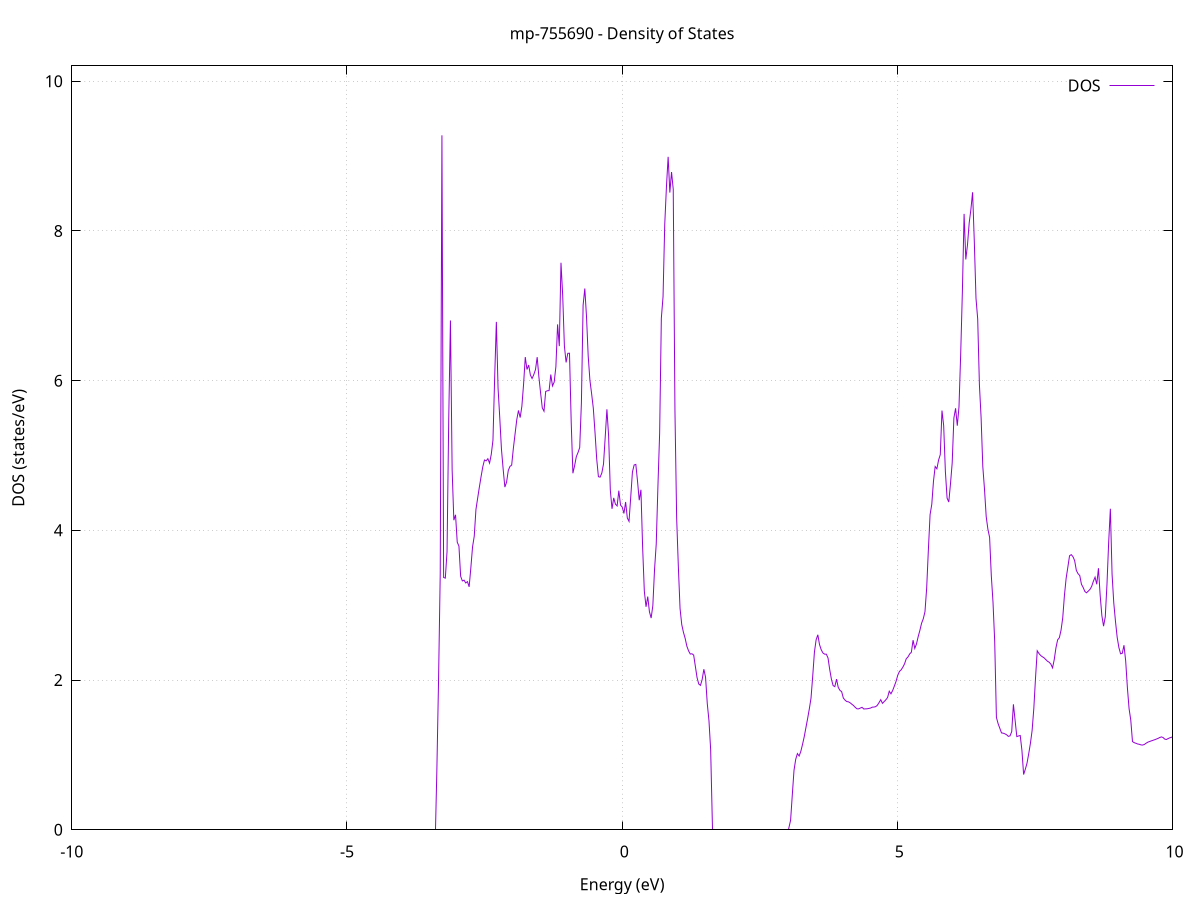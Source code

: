 set title 'mp-755690 - Density of States'
set xlabel 'Energy (eV)'
set ylabel 'DOS (states/eV)'
set grid
set xrange [-10:10]
set yrange [0:10.205]
set xzeroaxis lt -1
set terminal png size 800,600
set output 'mp-755690_dos_gnuplot.png'
plot '-' using 1:2 with lines title 'DOS'
-31.676000 0.000000
-31.645100 0.000000
-31.614200 0.000000
-31.583300 0.000000
-31.552400 0.000000
-31.521500 0.000000
-31.490600 0.000000
-31.459700 0.000000
-31.428800 0.000000
-31.397900 0.000000
-31.367000 0.000000
-31.336100 0.000000
-31.305200 0.000000
-31.274300 0.000000
-31.243400 0.000000
-31.212500 0.000000
-31.181600 0.000000
-31.150700 0.000000
-31.119800 0.000000
-31.088900 0.000000
-31.057900 0.000000
-31.027000 0.000000
-30.996100 0.000000
-30.965200 0.000000
-30.934300 0.000000
-30.903400 0.000000
-30.872500 0.000000
-30.841600 0.000000
-30.810700 0.000000
-30.779800 0.000000
-30.748900 0.000000
-30.718000 0.000000
-30.687100 0.000000
-30.656200 0.000000
-30.625300 0.000000
-30.594400 0.000000
-30.563500 0.000000
-30.532600 0.000000
-30.501700 0.000000
-30.470800 0.000000
-30.439900 0.000000
-30.408900 0.000000
-30.378000 0.000000
-30.347100 0.000000
-30.316200 0.000000
-30.285300 0.000000
-30.254400 0.000000
-30.223500 0.000000
-30.192600 0.000000
-30.161700 0.000000
-30.130800 0.000000
-30.099900 0.000000
-30.069000 0.000000
-30.038100 0.000000
-30.007200 0.000000
-29.976300 0.000000
-29.945400 0.000000
-29.914500 0.000000
-29.883600 0.000000
-29.852700 0.000000
-29.821800 0.000000
-29.790800 0.000000
-29.759900 0.000000
-29.729000 0.000000
-29.698100 0.000000
-29.667200 0.000000
-29.636300 0.000000
-29.605400 0.000000
-29.574500 0.000000
-29.543600 0.000000
-29.512700 0.000000
-29.481800 0.000000
-29.450900 0.000000
-29.420000 0.000000
-29.389100 0.000000
-29.358200 0.000000
-29.327300 0.000000
-29.296400 0.000000
-29.265500 0.000000
-29.234600 0.000000
-29.203700 0.000000
-29.172800 0.000000
-29.141800 0.000000
-29.110900 0.000000
-29.080000 0.000000
-29.049100 0.000000
-29.018200 0.000000
-28.987300 0.000000
-28.956400 0.000000
-28.925500 0.000000
-28.894600 0.000000
-28.863700 8.215900
-28.832800 32.291700
-28.801900 20.274600
-28.771000 21.611000
-28.740100 18.377200
-28.709200 11.342000
-28.678300 10.250000
-28.647400 42.240200
-28.616500 17.164800
-28.585600 7.614600
-28.554700 7.795900
-28.523800 8.185100
-28.492800 9.343600
-28.461900 12.637700
-28.431000 15.427900
-28.400100 13.304800
-28.369200 17.243400
-28.338300 13.334900
-28.307400 12.168500
-28.276500 11.904300
-28.245600 11.200600
-28.214700 19.137100
-28.183800 19.522300
-28.152900 11.567800
-28.122000 0.000000
-28.091100 0.000000
-28.060200 0.000000
-28.029300 0.000000
-27.998400 0.000000
-27.967500 0.000000
-27.936600 0.000000
-27.905700 0.000000
-27.874800 0.000000
-27.843800 0.000000
-27.812900 0.000000
-27.782000 0.000000
-27.751100 0.000000
-27.720200 0.000000
-27.689300 0.000000
-27.658400 0.000000
-27.627500 0.000000
-27.596600 0.000000
-27.565700 0.000000
-27.534800 0.000000
-27.503900 0.000000
-27.473000 0.000000
-27.442100 0.000000
-27.411200 0.000000
-27.380300 0.000000
-27.349400 0.000000
-27.318500 0.000000
-27.287600 0.000000
-27.256700 0.000000
-27.225800 0.000000
-27.194800 0.000000
-27.163900 0.000000
-27.133000 0.000000
-27.102100 0.000000
-27.071200 0.000000
-27.040300 0.000000
-27.009400 0.000000
-26.978500 0.000000
-26.947600 0.000000
-26.916700 0.000000
-26.885800 0.000000
-26.854900 0.000000
-26.824000 0.000000
-26.793100 0.000000
-26.762200 0.000000
-26.731300 0.000000
-26.700400 0.000000
-26.669500 0.000000
-26.638600 0.000000
-26.607700 0.000000
-26.576700 0.000000
-26.545800 0.000000
-26.514900 0.000000
-26.484000 0.000000
-26.453100 0.000000
-26.422200 0.000000
-26.391300 0.000000
-26.360400 0.000000
-26.329500 0.000000
-26.298600 0.000000
-26.267700 0.000000
-26.236800 0.000000
-26.205900 0.000000
-26.175000 0.000000
-26.144100 0.000000
-26.113200 0.000000
-26.082300 0.000000
-26.051400 0.000000
-26.020500 0.000000
-25.989600 0.000000
-25.958700 0.000000
-25.927700 0.000000
-25.896800 0.000000
-25.865900 0.000000
-25.835000 0.000000
-25.804100 0.000000
-25.773200 0.000000
-25.742300 0.000000
-25.711400 0.000000
-25.680500 0.000000
-25.649600 0.000000
-25.618700 0.000000
-25.587800 0.000000
-25.556900 0.000000
-25.526000 0.000000
-25.495100 0.000000
-25.464200 0.000000
-25.433300 0.000000
-25.402400 0.000000
-25.371500 0.000000
-25.340600 0.000000
-25.309700 0.000000
-25.278700 0.000000
-25.247800 0.000000
-25.216900 0.000000
-25.186000 0.000000
-25.155100 0.000000
-25.124200 0.000000
-25.093300 0.000000
-25.062400 0.000000
-25.031500 0.000000
-25.000600 0.000000
-24.969700 0.000000
-24.938800 0.000000
-24.907900 0.000000
-24.877000 0.000000
-24.846100 0.000000
-24.815200 0.000000
-24.784300 0.000000
-24.753400 0.000000
-24.722500 0.000000
-24.691600 0.000000
-24.660700 0.000000
-24.629700 0.000000
-24.598800 0.000000
-24.567900 0.000000
-24.537000 0.000000
-24.506100 0.000000
-24.475200 0.000000
-24.444300 0.000000
-24.413400 0.000000
-24.382500 0.000000
-24.351600 0.000000
-24.320700 0.000000
-24.289800 0.000000
-24.258900 0.000000
-24.228000 0.000000
-24.197100 0.000000
-24.166200 0.000000
-24.135300 0.000000
-24.104400 0.000000
-24.073500 0.000000
-24.042600 0.000000
-24.011700 0.000000
-23.980700 0.000000
-23.949800 0.000000
-23.918900 0.000000
-23.888000 0.000000
-23.857100 0.000000
-23.826200 0.000000
-23.795300 0.000000
-23.764400 0.000000
-23.733500 0.000000
-23.702600 0.000000
-23.671700 0.000000
-23.640800 0.000000
-23.609900 0.000000
-23.579000 0.000000
-23.548100 0.000000
-23.517200 0.000000
-23.486300 0.000000
-23.455400 0.000000
-23.424500 0.000000
-23.393600 0.000000
-23.362600 0.000000
-23.331700 0.000000
-23.300800 0.000000
-23.269900 0.000000
-23.239000 0.000000
-23.208100 0.000000
-23.177200 0.000000
-23.146300 0.000000
-23.115400 0.000000
-23.084500 0.000000
-23.053600 0.000000
-23.022700 0.000000
-22.991800 0.000000
-22.960900 0.000000
-22.930000 0.000000
-22.899100 0.000000
-22.868200 0.000000
-22.837300 0.000000
-22.806400 0.000000
-22.775500 0.000000
-22.744600 0.000000
-22.713600 0.000000
-22.682700 0.000000
-22.651800 0.000000
-22.620900 0.000000
-22.590000 0.000000
-22.559100 0.000000
-22.528200 0.000000
-22.497300 0.000000
-22.466400 0.000000
-22.435500 0.000000
-22.404600 0.000000
-22.373700 0.000000
-22.342800 0.000000
-22.311900 0.000000
-22.281000 0.000000
-22.250100 0.000000
-22.219200 0.000000
-22.188300 0.000000
-22.157400 0.000000
-22.126500 0.000000
-22.095600 0.000000
-22.064600 0.000000
-22.033700 0.000000
-22.002800 0.000000
-21.971900 0.000000
-21.941000 0.000000
-21.910100 0.000000
-21.879200 0.000000
-21.848300 0.000000
-21.817400 0.000000
-21.786500 0.000000
-21.755600 0.000000
-21.724700 0.000000
-21.693800 0.000000
-21.662900 0.000000
-21.632000 0.000000
-21.601100 0.000000
-21.570200 0.000000
-21.539300 0.000000
-21.508400 0.000000
-21.477500 0.000000
-21.446600 0.000000
-21.415600 0.000000
-21.384700 0.000000
-21.353800 0.000000
-21.322900 0.000000
-21.292000 0.000000
-21.261100 0.000000
-21.230200 0.000000
-21.199300 0.000000
-21.168400 0.000000
-21.137500 0.000000
-21.106600 0.000000
-21.075700 0.000000
-21.044800 0.000000
-21.013900 0.000000
-20.983000 0.000000
-20.952100 0.000000
-20.921200 0.000000
-20.890300 0.000000
-20.859400 0.000000
-20.828500 0.000000
-20.797600 0.000000
-20.766600 0.000000
-20.735700 0.000000
-20.704800 0.000000
-20.673900 0.000000
-20.643000 0.000000
-20.612100 0.000000
-20.581200 0.000000
-20.550300 0.000000
-20.519400 0.000000
-20.488500 0.000000
-20.457600 0.000000
-20.426700 0.000000
-20.395800 0.000000
-20.364900 0.000000
-20.334000 0.000000
-20.303100 0.000000
-20.272200 0.000000
-20.241300 0.000000
-20.210400 0.000000
-20.179500 0.000000
-20.148500 0.000000
-20.117600 0.000000
-20.086700 0.000000
-20.055800 0.000000
-20.024900 0.000000
-19.994000 0.000000
-19.963100 0.000000
-19.932200 0.000000
-19.901300 0.000000
-19.870400 0.000000
-19.839500 0.000000
-19.808600 0.000000
-19.777700 0.000000
-19.746800 0.000000
-19.715900 0.000000
-19.685000 0.000000
-19.654100 0.000000
-19.623200 0.000000
-19.592300 0.000000
-19.561400 0.000000
-19.530500 0.000000
-19.499500 0.000000
-19.468600 0.000000
-19.437700 0.000000
-19.406800 0.000000
-19.375900 0.000000
-19.345000 0.000000
-19.314100 0.000000
-19.283200 0.000000
-19.252300 0.000000
-19.221400 0.000000
-19.190500 0.000000
-19.159600 0.000000
-19.128700 0.000000
-19.097800 0.000000
-19.066900 0.000000
-19.036000 0.000000
-19.005100 0.000000
-18.974200 0.000000
-18.943300 0.000000
-18.912400 0.000000
-18.881500 0.000000
-18.850500 0.000000
-18.819600 0.000000
-18.788700 0.000000
-18.757800 0.000000
-18.726900 0.000000
-18.696000 0.000000
-18.665100 0.000000
-18.634200 0.000000
-18.603300 0.000000
-18.572400 0.000000
-18.541500 0.000000
-18.510600 0.000000
-18.479700 0.000000
-18.448800 0.000000
-18.417900 0.000000
-18.387000 0.000000
-18.356100 0.000000
-18.325200 0.000000
-18.294300 0.000000
-18.263400 0.000000
-18.232500 0.000000
-18.201500 0.000000
-18.170600 0.000000
-18.139700 0.000000
-18.108800 0.000000
-18.077900 0.000000
-18.047000 0.000000
-18.016100 0.000000
-17.985200 0.000000
-17.954300 0.000000
-17.923400 0.000000
-17.892500 0.000000
-17.861600 0.000000
-17.830700 0.000000
-17.799800 0.000000
-17.768900 0.000000
-17.738000 0.000000
-17.707100 0.000000
-17.676200 0.000000
-17.645300 0.000000
-17.614400 0.000000
-17.583500 0.000000
-17.552500 0.000000
-17.521600 0.000000
-17.490700 0.000000
-17.459800 0.000000
-17.428900 0.000000
-17.398000 0.000000
-17.367100 0.000000
-17.336200 0.000000
-17.305300 0.000000
-17.274400 0.000000
-17.243500 0.000000
-17.212600 0.000000
-17.181700 0.000000
-17.150800 0.000000
-17.119900 0.000000
-17.089000 0.000000
-17.058100 0.000000
-17.027200 0.000000
-16.996300 0.000000
-16.965400 0.000000
-16.934400 0.000000
-16.903500 0.000000
-16.872600 0.000000
-16.841700 0.000000
-16.810800 0.000000
-16.779900 0.000000
-16.749000 0.000000
-16.718100 0.000000
-16.687200 0.000000
-16.656300 0.000000
-16.625400 0.000000
-16.594500 0.000000
-16.563600 0.000000
-16.532700 0.000000
-16.501800 0.000000
-16.470900 0.000000
-16.440000 0.000000
-16.409100 0.000000
-16.378200 0.000000
-16.347300 0.000000
-16.316400 0.000000
-16.285400 0.000000
-16.254500 0.000000
-16.223600 0.000000
-16.192700 0.000000
-16.161800 0.000000
-16.130900 0.000000
-16.100000 0.000000
-16.069100 0.000000
-16.038200 0.000000
-16.007300 0.000000
-15.976400 0.000000
-15.945500 0.000000
-15.914600 0.000000
-15.883700 0.000000
-15.852800 0.000000
-15.821900 0.000000
-15.791000 0.000000
-15.760100 0.022400
-15.729200 0.205400
-15.698300 0.339900
-15.667400 0.422100
-15.636400 0.512600
-15.605500 0.618900
-15.574600 0.719500
-15.543700 0.819400
-15.512800 0.931900
-15.481900 1.063300
-15.451000 1.230400
-15.420100 1.433700
-15.389200 1.671900
-15.358300 2.020600
-15.327400 2.671900
-15.296500 4.885300
-15.265600 6.713200
-15.234700 6.806800
-15.203800 8.669200
-15.172900 11.131600
-15.142000 8.620800
-15.111100 6.007800
-15.080200 5.875500
-15.049300 5.755300
-15.018400 5.657600
-14.987400 5.583900
-14.956500 5.448900
-14.925600 5.519300
-14.894700 6.272600
-14.863800 5.778400
-14.832900 5.825100
-14.802000 5.910600
-14.771100 5.852800
-14.740200 5.766900
-14.709300 5.712600
-14.678400 5.665100
-14.647500 5.690200
-14.616600 5.743100
-14.585700 5.836100
-14.554800 6.024700
-14.523900 6.288000
-14.493000 6.812100
-14.462100 6.995100
-14.431200 7.039200
-14.400300 5.710500
-14.369400 8.569100
-14.338400 9.127900
-14.307500 6.831600
-14.276600 6.159100
-14.245700 5.939300
-14.214800 9.135000
-14.183900 4.497300
-14.153000 2.159300
-14.122100 0.000000
-14.091200 0.000000
-14.060300 0.000000
-14.029400 0.000000
-13.998500 0.000000
-13.967600 0.000000
-13.936700 0.000000
-13.905800 0.000000
-13.874900 0.000000
-13.844000 0.000000
-13.813100 0.000000
-13.782200 0.000000
-13.751300 0.000000
-13.720300 0.000000
-13.689400 0.000000
-13.658500 0.000000
-13.627600 0.000000
-13.596700 0.000000
-13.565800 0.000000
-13.534900 0.000000
-13.504000 0.000000
-13.473100 0.000000
-13.442200 0.000000
-13.411300 0.000000
-13.380400 0.000000
-13.349500 0.000000
-13.318600 0.000000
-13.287700 0.000000
-13.256800 0.000000
-13.225900 0.000000
-13.195000 0.000000
-13.164100 0.000000
-13.133200 0.000000
-13.102300 0.000000
-13.071300 0.000000
-13.040400 0.000000
-13.009500 0.000000
-12.978600 0.000000
-12.947700 0.000000
-12.916800 0.000000
-12.885900 0.000000
-12.855000 0.000000
-12.824100 0.000000
-12.793200 0.000000
-12.762300 0.000000
-12.731400 0.000000
-12.700500 0.000000
-12.669600 0.000000
-12.638700 0.000000
-12.607800 0.000000
-12.576900 0.000000
-12.546000 0.000000
-12.515100 0.000000
-12.484200 0.000000
-12.453300 0.000000
-12.422300 0.000000
-12.391400 0.000000
-12.360500 0.000000
-12.329600 0.000000
-12.298700 0.000000
-12.267800 0.000000
-12.236900 0.000000
-12.206000 0.000000
-12.175100 0.000000
-12.144200 0.000000
-12.113300 0.000000
-12.082400 0.000000
-12.051500 0.000000
-12.020600 0.000000
-11.989700 0.000000
-11.958800 0.000000
-11.927900 0.000000
-11.897000 0.000000
-11.866100 0.000000
-11.835200 0.000000
-11.804300 0.000000
-11.773300 0.000000
-11.742400 0.000000
-11.711500 0.000000
-11.680600 0.000000
-11.649700 0.000000
-11.618800 0.000000
-11.587900 0.000000
-11.557000 0.000000
-11.526100 0.000000
-11.495200 0.000000
-11.464300 0.000000
-11.433400 0.000000
-11.402500 0.000000
-11.371600 0.000000
-11.340700 0.000000
-11.309800 0.000000
-11.278900 0.000000
-11.248000 0.000000
-11.217100 0.000000
-11.186200 0.000000
-11.155300 0.000000
-11.124300 0.000000
-11.093400 0.000000
-11.062500 0.000000
-11.031600 0.000000
-11.000700 0.000000
-10.969800 0.000000
-10.938900 0.000000
-10.908000 0.000000
-10.877100 0.000000
-10.846200 0.000000
-10.815300 0.000000
-10.784400 0.000000
-10.753500 0.000000
-10.722600 0.000000
-10.691700 0.000000
-10.660800 0.000000
-10.629900 0.000000
-10.599000 0.000000
-10.568100 0.000000
-10.537200 0.000000
-10.506200 0.000000
-10.475300 0.000000
-10.444400 0.000000
-10.413500 0.000000
-10.382600 0.000000
-10.351700 0.000000
-10.320800 0.000000
-10.289900 0.000000
-10.259000 0.000000
-10.228100 0.000000
-10.197200 0.000000
-10.166300 0.000000
-10.135400 0.000000
-10.104500 0.000000
-10.073600 0.000000
-10.042700 0.000000
-10.011800 0.000000
-9.980900 0.000000
-9.950000 0.000000
-9.919100 0.000000
-9.888200 0.000000
-9.857200 0.000000
-9.826300 0.000000
-9.795400 0.000000
-9.764500 0.000000
-9.733600 0.000000
-9.702700 0.000000
-9.671800 0.000000
-9.640900 0.000000
-9.610000 0.000000
-9.579100 0.000000
-9.548200 0.000000
-9.517300 0.000000
-9.486400 0.000000
-9.455500 0.000000
-9.424600 0.000000
-9.393700 0.000000
-9.362800 0.000000
-9.331900 0.000000
-9.301000 0.000000
-9.270100 0.000000
-9.239200 0.000000
-9.208200 0.000000
-9.177300 0.000000
-9.146400 0.000000
-9.115500 0.000000
-9.084600 0.000000
-9.053700 0.000000
-9.022800 0.000000
-8.991900 0.000000
-8.961000 0.000000
-8.930100 0.000000
-8.899200 0.000000
-8.868300 0.000000
-8.837400 0.000000
-8.806500 0.000000
-8.775600 0.000000
-8.744700 0.000000
-8.713800 0.000000
-8.682900 0.000000
-8.652000 0.000000
-8.621100 0.000000
-8.590200 0.000000
-8.559200 0.000000
-8.528300 0.000000
-8.497400 0.000000
-8.466500 0.000000
-8.435600 0.000000
-8.404700 0.000000
-8.373800 0.000000
-8.342900 0.000000
-8.312000 0.000000
-8.281100 0.000000
-8.250200 0.000000
-8.219300 0.000000
-8.188400 0.000000
-8.157500 0.000000
-8.126600 0.000000
-8.095700 0.000000
-8.064800 0.000000
-8.033900 0.000000
-8.003000 0.000000
-7.972100 0.000000
-7.941100 0.000000
-7.910200 0.000000
-7.879300 0.000000
-7.848400 0.000000
-7.817500 0.000000
-7.786600 0.000000
-7.755700 0.000000
-7.724800 0.000000
-7.693900 0.000000
-7.663000 0.000000
-7.632100 0.000000
-7.601200 0.000000
-7.570300 0.000000
-7.539400 0.000000
-7.508500 0.000000
-7.477600 0.000000
-7.446700 0.000000
-7.415800 0.000000
-7.384900 0.000000
-7.354000 0.000000
-7.323100 0.000000
-7.292100 0.000000
-7.261200 0.000000
-7.230300 0.000000
-7.199400 0.000000
-7.168500 0.000000
-7.137600 0.000000
-7.106700 0.000000
-7.075800 0.000000
-7.044900 0.000000
-7.014000 0.000000
-6.983100 0.000000
-6.952200 0.000000
-6.921300 0.000000
-6.890400 0.000000
-6.859500 0.000000
-6.828600 0.000000
-6.797700 0.000000
-6.766800 0.000000
-6.735900 0.000000
-6.705000 0.000000
-6.674100 0.000000
-6.643100 0.000000
-6.612200 0.000000
-6.581300 0.000000
-6.550400 0.000000
-6.519500 0.000000
-6.488600 0.000000
-6.457700 0.000000
-6.426800 0.000000
-6.395900 0.000000
-6.365000 0.000000
-6.334100 0.000000
-6.303200 0.000000
-6.272300 0.000000
-6.241400 0.000000
-6.210500 0.000000
-6.179600 0.000000
-6.148700 0.000000
-6.117800 0.000000
-6.086900 0.000000
-6.056000 0.000000
-6.025100 0.000000
-5.994100 0.000000
-5.963200 0.000000
-5.932300 0.000000
-5.901400 0.000000
-5.870500 0.000000
-5.839600 0.000000
-5.808700 0.000000
-5.777800 0.000000
-5.746900 0.000000
-5.716000 0.000000
-5.685100 0.000000
-5.654200 0.000000
-5.623300 0.000000
-5.592400 0.000000
-5.561500 0.000000
-5.530600 0.000000
-5.499700 0.000000
-5.468800 0.000000
-5.437900 0.000000
-5.407000 0.000000
-5.376100 0.000000
-5.345100 0.000000
-5.314200 0.000000
-5.283300 0.000000
-5.252400 0.000000
-5.221500 0.000000
-5.190600 0.000000
-5.159700 0.000000
-5.128800 0.000000
-5.097900 0.000000
-5.067000 0.000000
-5.036100 0.000000
-5.005200 0.000000
-4.974300 0.000000
-4.943400 0.000000
-4.912500 0.000000
-4.881600 0.000000
-4.850700 0.000000
-4.819800 0.000000
-4.788900 0.000000
-4.758000 0.000000
-4.727000 0.000000
-4.696100 0.000000
-4.665200 0.000000
-4.634300 0.000000
-4.603400 0.000000
-4.572500 0.000000
-4.541600 0.000000
-4.510700 0.000000
-4.479800 0.000000
-4.448900 0.000000
-4.418000 0.000000
-4.387100 0.000000
-4.356200 0.000000
-4.325300 0.000000
-4.294400 0.000000
-4.263500 0.000000
-4.232600 0.000000
-4.201700 0.000000
-4.170800 0.000000
-4.139900 0.000000
-4.109000 0.000000
-4.078000 0.000000
-4.047100 0.000000
-4.016200 0.000000
-3.985300 0.000000
-3.954400 0.000000
-3.923500 0.000000
-3.892600 0.000000
-3.861700 0.000000
-3.830800 0.000000
-3.799900 0.000000
-3.769000 0.000000
-3.738100 0.000000
-3.707200 0.000000
-3.676300 0.000000
-3.645400 0.000000
-3.614500 0.000000
-3.583600 0.000000
-3.552700 0.000000
-3.521800 0.000000
-3.490900 0.000000
-3.460000 0.000000
-3.429000 0.000000
-3.398100 0.000000
-3.367200 0.777100
-3.336300 1.983800
-3.305400 3.420000
-3.274500 9.277500
-3.243600 3.370400
-3.212700 3.362100
-3.181800 3.714200
-3.150900 5.490300
-3.120000 6.803800
-3.089100 4.808500
-3.058200 4.136000
-3.027300 4.207900
-2.996400 3.841500
-2.965500 3.789700
-2.934600 3.387600
-2.903700 3.324500
-2.872800 3.334900
-2.841900 3.297500
-2.811000 3.315100
-2.780000 3.245400
-2.749100 3.499500
-2.718200 3.779100
-2.687300 3.922100
-2.656400 4.278800
-2.625500 4.429100
-2.594600 4.577200
-2.563700 4.716200
-2.532800 4.846500
-2.501900 4.939800
-2.471000 4.928400
-2.440100 4.957100
-2.409200 4.897700
-2.378300 5.013900
-2.347400 5.203400
-2.316500 6.038100
-2.285600 6.785400
-2.254700 5.901500
-2.223800 5.506600
-2.192900 5.083700
-2.162000 4.817500
-2.131000 4.578000
-2.100100 4.643300
-2.069200 4.799500
-2.038300 4.854500
-2.007400 4.871400
-1.976500 5.095900
-1.945600 5.288400
-1.914700 5.478300
-1.883800 5.601700
-1.852900 5.507000
-1.822000 5.657700
-1.791100 5.950900
-1.760200 6.314900
-1.729300 6.149200
-1.698400 6.208900
-1.667500 6.075600
-1.636600 6.028400
-1.605700 6.080100
-1.574800 6.146700
-1.543900 6.314400
-1.512900 6.051100
-1.482000 5.837100
-1.451100 5.636600
-1.420200 5.591800
-1.389300 5.855500
-1.358400 5.865000
-1.327500 5.866700
-1.296600 6.081600
-1.265700 5.929000
-1.234800 5.980400
-1.203900 6.185900
-1.173000 6.751400
-1.142100 6.461500
-1.111200 7.574600
-1.080300 7.139400
-1.049400 6.463200
-1.018500 6.243400
-0.987600 6.364900
-0.956700 6.366000
-0.925800 5.451300
-0.894900 4.762900
-0.863900 4.863700
-0.833000 4.984100
-0.802100 5.039400
-0.771200 5.106200
-0.740300 5.701500
-0.709400 7.006600
-0.678500 7.230600
-0.647600 6.855800
-0.616700 6.328100
-0.585800 6.006000
-0.554900 5.826200
-0.524000 5.632100
-0.493100 5.309100
-0.462200 4.953800
-0.431300 4.716900
-0.400400 4.711300
-0.369500 4.765000
-0.338600 4.886200
-0.307700 5.245800
-0.276800 5.616800
-0.245900 5.262600
-0.214900 4.537300
-0.184000 4.287900
-0.153100 4.433400
-0.122200 4.350000
-0.091300 4.326300
-0.060400 4.530000
-0.029500 4.337700
0.001400 4.311400
0.032300 4.225800
0.063200 4.379000
0.094100 4.165100
0.125000 4.120000
0.155900 4.442900
0.186800 4.778600
0.217700 4.873700
0.248600 4.880900
0.279500 4.656400
0.310400 4.402700
0.341300 4.542300
0.372200 3.774900
0.403100 3.187200
0.434100 2.978800
0.465000 3.115400
0.495900 2.912200
0.526800 2.828500
0.557700 2.994400
0.588600 3.475800
0.619500 3.817200
0.650400 4.592700
0.681300 5.297800
0.712200 6.834400
0.743100 7.121200
0.774000 8.087000
0.804900 8.589800
0.835800 8.990300
0.866700 8.512400
0.897600 8.787000
0.928500 8.554100
0.959400 5.598000
0.990300 4.167700
1.021200 3.516400
1.052100 2.955900
1.083100 2.740700
1.114000 2.637200
1.144900 2.557400
1.175800 2.452800
1.206700 2.390700
1.237600 2.347800
1.268500 2.351100
1.299400 2.334300
1.330300 2.183300
1.361200 2.032900
1.392100 1.947300
1.423000 1.929200
1.453900 2.007000
1.484800 2.145100
1.515700 2.036900
1.546600 1.687600
1.577500 1.457700
1.608400 1.069600
1.639300 0.000000
1.670200 0.000000
1.701200 0.000000
1.732100 0.000000
1.763000 0.000000
1.793900 0.000000
1.824800 0.000000
1.855700 0.000000
1.886600 0.000000
1.917500 0.000000
1.948400 0.000000
1.979300 0.000000
2.010200 0.000000
2.041100 0.000000
2.072000 0.000000
2.102900 0.000000
2.133800 0.000000
2.164700 0.000000
2.195600 0.000000
2.226500 0.000000
2.257400 0.000000
2.288300 0.000000
2.319200 0.000000
2.350200 0.000000
2.381100 0.000000
2.412000 0.000000
2.442900 0.000000
2.473800 0.000000
2.504700 0.000000
2.535600 0.000000
2.566500 0.000000
2.597400 0.000000
2.628300 0.000000
2.659200 0.000000
2.690100 0.000000
2.721000 0.000000
2.751900 0.000000
2.782800 0.000000
2.813700 0.000000
2.844600 0.000000
2.875500 0.000000
2.906400 0.000000
2.937300 0.000000
2.968200 0.000000
2.999200 0.000000
3.030100 0.000000
3.061000 0.128300
3.091900 0.466300
3.122800 0.794100
3.153700 0.941300
3.184600 1.017700
3.215500 0.985200
3.246400 1.047000
3.277300 1.139700
3.308200 1.242100
3.339100 1.363800
3.370000 1.485000
3.400900 1.614600
3.431800 1.758800
3.462700 2.051500
3.493600 2.372200
3.524500 2.537200
3.555400 2.605100
3.586300 2.473900
3.617200 2.405200
3.648200 2.362200
3.679100 2.346200
3.710000 2.346000
3.740900 2.294700
3.771800 2.139000
3.802700 2.010600
3.833600 1.926000
3.864500 1.912200
3.895400 2.012500
3.926300 1.902400
3.957200 1.863000
3.988100 1.845600
4.019000 1.760200
4.049900 1.732100
4.080800 1.713000
4.111700 1.709700
4.142600 1.696000
4.173500 1.677800
4.204400 1.659800
4.235300 1.635300
4.266200 1.616400
4.297200 1.615300
4.328100 1.626300
4.359000 1.635800
4.389900 1.613700
4.420800 1.615200
4.451700 1.616300
4.482600 1.621000
4.513500 1.625700
4.544400 1.637800
4.575300 1.639500
4.606200 1.644600
4.637100 1.663500
4.668000 1.699500
4.698900 1.738100
4.729800 1.689000
4.760700 1.712400
4.791600 1.736400
4.822500 1.765900
4.853400 1.851200
4.884300 1.816400
4.915300 1.860600
4.946200 1.920600
4.977100 1.983000
5.008000 2.064800
5.038900 2.115800
5.069800 2.136800
5.100700 2.172900
5.131600 2.217500
5.162500 2.285400
5.193400 2.308500
5.224300 2.348900
5.255200 2.372100
5.286100 2.533500
5.317000 2.422500
5.347900 2.482100
5.378800 2.579800
5.409700 2.663300
5.440600 2.758700
5.471500 2.818600
5.502400 2.912700
5.533300 3.228900
5.564300 3.740700
5.595200 4.209800
5.626100 4.347400
5.657000 4.656300
5.687900 4.853100
5.718800 4.821900
5.749700 4.939200
5.780600 5.011800
5.811500 5.600300
5.842400 5.398000
5.873300 4.785600
5.904200 4.431000
5.935100 4.378400
5.966000 4.621600
5.996900 4.899400
6.027800 5.501600
6.058700 5.630900
6.089600 5.398400
6.120500 5.648600
6.151400 6.353200
6.182300 7.193400
6.213300 8.227700
6.244200 7.618900
6.275100 7.814400
6.306000 8.107900
6.336900 8.287600
6.367800 8.516600
6.398700 7.864100
6.429600 7.099400
6.460500 6.823500
6.491400 5.948100
6.522300 5.504800
6.553200 4.852200
6.584100 4.548900
6.615000 4.183500
6.645900 4.015000
6.676800 3.906300
6.707700 3.395500
6.738600 3.039600
6.769500 2.514100
6.800400 1.501700
6.831300 1.417600
6.862300 1.355900
6.893200 1.293800
6.924100 1.290600
6.955000 1.281900
6.985900 1.269500
7.016800 1.247800
7.047700 1.254400
7.078600 1.311500
7.109500 1.676500
7.140400 1.460000
7.171300 1.245000
7.202200 1.253300
7.233100 1.259400
7.264000 1.061300
7.294900 0.737800
7.325800 0.808800
7.356700 0.890000
7.387600 1.016500
7.418500 1.155500
7.449400 1.327400
7.480300 1.622000
7.511300 2.031700
7.542200 2.391200
7.573100 2.355300
7.604000 2.328600
7.634900 2.312000
7.665800 2.297500
7.696700 2.274800
7.727600 2.252100
7.758500 2.238200
7.789400 2.213600
7.820300 2.163100
7.851200 2.273400
7.882100 2.430100
7.913000 2.537700
7.943900 2.565300
7.974800 2.666300
8.005700 2.832100
8.036600 3.132600
8.067500 3.359600
8.098400 3.508000
8.129400 3.661200
8.160300 3.675300
8.191200 3.648500
8.222100 3.595100
8.253000 3.464600
8.283900 3.420600
8.314800 3.396600
8.345700 3.279600
8.376600 3.237400
8.407500 3.183300
8.438400 3.165800
8.469300 3.188500
8.500200 3.211400
8.531100 3.251200
8.562000 3.319300
8.592900 3.374600
8.623800 3.279900
8.654700 3.494300
8.685600 3.133800
8.716500 2.861700
8.747400 2.720000
8.778400 2.844900
8.809300 3.276400
8.840200 3.838600
8.871100 4.288700
8.902000 3.415200
8.932900 3.031700
8.963800 2.785200
8.994700 2.571500
9.025600 2.435400
9.056500 2.350900
9.087400 2.357100
9.118300 2.465600
9.149200 2.256900
9.180100 1.901400
9.211000 1.618500
9.241900 1.464400
9.272800 1.178800
9.303700 1.163900
9.334600 1.156000
9.365500 1.146700
9.396400 1.142000
9.427400 1.134000
9.458300 1.132000
9.489200 1.139300
9.520100 1.156500
9.551000 1.170100
9.581900 1.178800
9.612800 1.186800
9.643700 1.194600
9.674600 1.202700
9.705500 1.211400
9.736400 1.220200
9.767300 1.232600
9.798200 1.240500
9.829100 1.232300
9.860000 1.210900
9.890900 1.206300
9.921800 1.218900
9.952700 1.229000
9.983600 1.235900
10.014500 1.243400
10.045400 1.272300
10.076400 1.318600
10.107300 1.373000
10.138200 1.431700
10.169100 1.486900
10.200000 1.533700
10.230900 1.584200
10.261800 1.781100
10.292700 1.876400
10.323600 1.929600
10.354500 1.895200
10.385400 1.876600
10.416300 1.877700
10.447200 1.888700
10.478100 1.931600
10.509000 1.748400
10.539900 1.560200
10.570800 1.506900
10.601700 1.476400
10.632600 1.447000
10.663500 1.391200
10.694400 1.353400
10.725400 1.320000
10.756300 1.282800
10.787200 1.258400
10.818100 1.257000
10.849000 1.250800
10.879900 1.243800
10.910800 1.236900
10.941700 1.236400
10.972600 1.244900
11.003500 1.245200
11.034400 1.243400
11.065300 1.242000
11.096200 1.240000
11.127100 1.236300
11.158000 1.234300
11.188900 1.232800
11.219800 1.225600
11.250700 1.222100
11.281600 1.218300
11.312500 1.209500
11.343500 1.201200
11.374400 1.196200
11.405300 1.193900
11.436200 1.195000
11.467100 1.199000
11.498000 1.203100
11.528900 1.221000
11.559800 1.236700
11.590700 1.251700
11.621600 1.267300
11.652500 1.289600
11.683400 1.357400
11.714300 1.399700
11.745200 1.400100
11.776100 1.394500
11.807000 1.387800
11.837900 1.381400
11.868800 1.372600
11.899700 1.361400
11.930600 1.366900
11.961500 1.389000
11.992500 1.420100
12.023400 1.432900
12.054300 1.361700
12.085200 1.483100
12.116100 1.271100
12.147000 1.513800
12.177900 1.067500
12.208800 1.095000
12.239700 1.120900
12.270600 1.272100
12.301500 1.541700
12.332400 1.543800
12.363300 1.583500
12.394200 1.567900
12.425100 1.578000
12.456000 1.581700
12.486900 1.610100
12.517800 1.765600
12.548700 1.950200
12.579600 1.762800
12.610500 1.748700
12.641500 1.614600
12.672400 1.517700
12.703300 1.408400
12.734200 1.212400
12.765100 1.076000
12.796000 0.908900
12.826900 0.852300
12.857800 0.828400
12.888700 0.827500
12.919600 0.838000
12.950500 0.864100
12.981400 0.859800
13.012300 0.905200
13.043200 0.901400
13.074100 0.898700
13.105000 0.917400
13.135900 0.950900
13.166800 1.052900
13.197700 1.132500
13.228600 1.214000
13.259500 1.315600
13.290500 1.510400
13.321400 1.714600
13.352300 1.929500
13.383200 2.288900
13.414100 2.827300
13.445000 2.879300
13.475900 2.123300
13.506800 1.873900
13.537700 2.016700
13.568600 2.190900
13.599500 2.170100
13.630400 2.136100
13.661300 2.123700
13.692200 2.140700
13.723100 2.150600
13.754000 2.182100
13.784900 2.225200
13.815800 2.245200
13.846700 2.221800
13.877600 2.289000
13.908600 2.274900
13.939500 2.191900
13.970400 2.168100
14.001300 2.202200
14.032200 2.245300
14.063100 2.245800
14.094000 2.274400
14.124900 2.318700
14.155800 2.325400
14.186700 2.307800
14.217600 2.303000
14.248500 2.313900
14.279400 2.335100
14.310300 2.401700
14.341200 2.542400
14.372100 2.495600
14.403000 2.221000
14.433900 2.035800
14.464800 2.106100
14.495700 2.055800
14.526600 1.809800
14.557600 1.571300
14.588500 1.427500
14.619400 1.285800
14.650300 1.228600
14.681200 1.203100
14.712100 1.201000
14.743000 1.199000
14.773900 1.231900
14.804800 1.242400
14.835700 1.239900
14.866600 1.234200
14.897500 1.227600
14.928400 1.217800
14.959300 1.223300
14.990200 1.232800
15.021100 1.242300
15.052000 1.368300
15.082900 1.505800
15.113800 1.595500
15.144700 1.648900
15.175600 1.666800
15.206600 1.589700
15.237500 1.564600
15.268400 1.563500
15.299300 1.578400
15.330200 1.600200
15.361100 1.634500
15.392000 1.676100
15.422900 1.722900
15.453800 1.757200
15.484700 1.834700
15.515600 1.936400
15.546500 1.987000
15.577400 1.949900
15.608300 1.917100
15.639200 1.900700
15.670100 1.922100
15.701000 1.863600
15.731900 1.819300
15.762800 1.772600
15.793700 1.657200
15.824600 1.610300
15.855600 1.590600
15.886500 1.582400
15.917400 1.797800
15.948300 2.795800
15.979200 2.608400
16.010100 2.557200
16.041000 2.497000
16.071900 2.481600
16.102800 2.440900
16.133700 2.389800
16.164600 2.308700
16.195500 2.419800
16.226400 2.088500
16.257300 2.031200
16.288200 1.994000
16.319100 1.987000
16.350000 2.049100
16.380900 2.242000
16.411800 2.749500
16.442700 3.264200
16.473600 5.673300
16.504600 5.390700
16.535500 4.634500
16.566400 2.382400
16.597300 1.980000
16.628200 2.094400
16.659100 2.092900
16.690000 2.104100
16.720900 2.299900
16.751800 2.634600
16.782700 3.099600
16.813600 3.428100
16.844500 3.970700
16.875400 4.207500
16.906300 3.513600
16.937200 3.312500
16.968100 3.472700
16.999000 3.516000
17.029900 3.450700
17.060800 3.477000
17.091700 3.795400
17.122700 4.066100
17.153600 4.203500
17.184500 3.903800
17.215400 3.531900
17.246300 2.300300
17.277200 2.365200
17.308100 2.610700
17.339000 2.898400
17.369900 2.954500
17.400800 2.635500
17.431700 2.638100
17.462600 2.891900
17.493500 3.311900
17.524400 3.105400
17.555300 2.914000
17.586200 2.803600
17.617100 2.762100
17.648000 2.638400
17.678900 2.558700
17.709800 2.462300
17.740700 2.252700
17.771700 2.092000
17.802600 1.981900
17.833500 1.886100
17.864400 1.795100
17.895300 1.711600
17.926200 1.625200
17.957100 1.538300
17.988000 1.479100
18.018900 1.483300
18.049800 1.541200
18.080700 1.636200
18.111600 1.738000
18.142500 1.845900
18.173400 2.223900
18.204300 2.146300
18.235200 2.214000
18.266100 2.337600
18.297000 2.592600
18.327900 2.874000
18.358800 3.114700
18.389700 3.697700
18.420700 3.364000
18.451600 3.192900
18.482500 3.262800
18.513400 3.602500
18.544300 3.786200
18.575200 3.419900
18.606100 2.945800
18.637000 2.725900
18.667900 2.542100
18.698800 2.230600
18.729700 2.031900
18.760600 1.883000
18.791500 1.840500
18.822400 1.712400
18.853300 1.565300
18.884200 1.472800
18.915100 1.372700
18.946000 1.285500
18.976900 1.215300
19.007800 1.152000
19.038700 1.105400
19.069700 1.079200
19.100600 1.090800
19.131500 1.103800
19.162400 1.124400
19.193300 1.164900
19.224200 1.170300
19.255100 1.166200
19.286000 1.166500
19.316900 1.213400
19.347800 1.300200
19.378700 1.414500
19.409600 1.588700
19.440500 1.757100
19.471400 1.932400
19.502300 2.349000
19.533200 3.281400
19.564100 4.132600
19.595000 3.893700
19.625900 3.906200
19.656800 3.893200
19.687700 3.678300
19.718700 3.499300
19.749600 3.124600
19.780500 2.569300
19.811400 2.107300
19.842300 1.939800
19.873200 1.686300
19.904100 1.532100
19.935000 1.520700
19.965900 1.436900
19.996800 1.314200
20.027700 1.228000
20.058600 1.035600
20.089500 0.937900
20.120400 0.937800
20.151300 0.972200
20.182200 1.018400
20.213100 1.080600
20.244000 1.215000
20.274900 1.404800
20.305800 1.701700
20.336800 1.945900
20.367700 2.164700
20.398600 2.354900
20.429500 2.491100
20.460400 2.706500
20.491300 2.967700
20.522200 4.913400
20.553100 4.190800
20.584000 3.655900
20.614900 3.325400
20.645800 3.089200
20.676700 2.946800
20.707600 2.640100
20.738500 2.339200
20.769400 1.951100
20.800300 1.413700
20.831200 1.243900
20.862100 1.170400
20.893000 1.144200
20.923900 1.161700
20.954800 1.175500
20.985800 1.202600
21.016700 1.217900
21.047600 1.208200
21.078500 1.389200
21.109400 1.509700
21.140300 1.529100
21.171200 1.646600
21.202100 1.620700
21.233000 1.645200
21.263900 1.734200
21.294800 1.715500
21.325700 1.754600
21.356600 1.745100
21.387500 1.760200
21.418400 1.773800
21.449300 1.696500
21.480200 1.721600
21.511100 1.753600
21.542000 1.771700
21.572900 1.833300
21.603800 1.865600
21.634800 1.898100
21.665700 1.949400
21.696600 2.063900
21.727500 2.156900
21.758400 2.301400
21.789300 2.272700
21.820200 2.120800
21.851100 2.066500
21.882000 2.095700
21.912900 2.110400
21.943800 2.191500
21.974700 2.269200
22.005600 2.310100
22.036500 2.250400
22.067400 2.237100
22.098300 2.293600
22.129200 2.344500
22.160100 2.336400
22.191000 2.292000
22.221900 2.280400
22.252800 2.254200
22.283800 2.223500
22.314700 2.196000
22.345600 2.189800
22.376500 2.199800
22.407400 2.215500
22.438300 2.224000
22.469200 2.254100
22.500100 2.269800
22.531000 2.308200
22.561900 2.381000
22.592800 2.439000
22.623700 2.436300
22.654600 2.418700
22.685500 2.385500
22.716400 2.496400
22.747300 2.642000
22.778200 2.970800
22.809100 3.385500
22.840000 3.283800
22.870900 3.297600
22.901800 3.239700
22.932800 3.262500
22.963700 3.348000
22.994600 3.480800
23.025500 3.742700
23.056400 4.710400
23.087300 4.925100
23.118200 5.103100
23.149100 5.135700
23.180000 5.036800
23.210900 4.656100
23.241800 4.064700
23.272700 3.555900
23.303600 3.380900
23.334500 3.300200
23.365400 3.277900
23.396300 3.184200
23.427200 3.072500
23.458100 2.984900
23.489000 2.967300
23.519900 3.134200
23.550900 3.204700
23.581800 3.670300
23.612700 4.202700
23.643600 2.678700
23.674500 2.653800
23.705400 2.495800
23.736300 2.216100
23.767200 2.019800
23.798100 1.942100
23.829000 1.931300
23.859900 1.940000
23.890800 1.970200
23.921700 2.059000
23.952600 2.071200
23.983500 2.297700
24.014400 2.371800
24.045300 2.434300
24.076200 2.538800
24.107100 2.661700
24.138000 3.040200
24.168900 3.466800
24.199900 3.547300
24.230800 2.515500
24.261700 2.346300
24.292600 2.234500
24.323500 2.081000
24.354400 2.078000
24.385300 2.142200
24.416200 2.537100
24.447100 2.830400
24.478000 2.721600
24.508900 2.608400
24.539800 2.566200
24.570700 2.713600
24.601600 3.006400
24.632500 2.961200
24.663400 2.883500
24.694300 3.037100
24.725200 3.094300
24.756100 3.055500
24.787000 2.826500
24.817900 2.572500
24.848900 2.404800
24.879800 1.955600
24.910700 1.672600
24.941600 1.516800
24.972500 1.563700
25.003400 1.837900
25.034300 2.248100
25.065200 2.738900
25.096100 2.965900
25.127000 3.349700
25.157900 3.664700
25.188800 3.617900
25.219700 3.137400
25.250600 2.810700
25.281500 2.478100
25.312400 2.195700
25.343300 1.952200
25.374200 1.775300
25.405100 1.654500
25.436000 1.573400
25.466900 1.509500
25.497900 1.454200
25.528800 1.392800
25.559700 1.318200
25.590600 1.269100
25.621500 1.243500
25.652400 1.212400
25.683300 1.187200
25.714200 1.168800
25.745100 1.207000
25.776000 1.027800
25.806900 1.017500
25.837800 1.017000
25.868700 1.001200
25.899600 0.975400
25.930500 0.939600
25.961400 0.893800
25.992300 0.837900
26.023200 0.761000
26.054100 0.720600
26.085000 0.682000
26.115900 0.645900
26.146900 0.618400
26.177800 0.593200
26.208700 0.576200
26.239600 0.562900
26.270500 0.549900
26.301400 0.571300
26.332300 0.538800
26.363200 0.485900
26.394100 0.455600
26.425000 0.437500
26.455900 0.344000
26.486800 0.294200
26.517700 0.272900
26.548600 0.248400
26.579500 0.219400
26.610400 0.174100
26.641300 0.156900
26.672200 0.141300
26.703100 0.127200
26.734000 0.114600
26.765000 0.103400
26.795900 0.093700
26.826800 0.084600
26.857700 0.076100
26.888600 0.082000
26.919500 0.067700
26.950400 0.055000
26.981300 0.043700
27.012200 0.033800
27.043100 0.025400
27.074000 0.018500
27.104900 0.013000
27.135800 0.008700
27.166700 0.005300
27.197600 0.003400
27.228500 0.002000
27.259400 0.000900
27.290300 0.000200
27.321200 0.000000
27.352100 0.000000
27.383000 0.000000
27.414000 0.000000
27.444900 0.000000
27.475800 0.000000
27.506700 0.000000
27.537600 0.000000
27.568500 0.000000
27.599400 0.000000
27.630300 0.000000
27.661200 0.000000
27.692100 0.000000
27.723000 0.000000
27.753900 0.000000
27.784800 0.000000
27.815700 0.000000
27.846600 0.000000
27.877500 0.000000
27.908400 0.000000
27.939300 0.000000
27.970200 0.000000
28.001100 0.000000
28.032000 0.000000
28.063000 0.000000
28.093900 0.000000
28.124800 0.000000
28.155700 0.000000
28.186600 0.000000
28.217500 0.000000
28.248400 0.000000
28.279300 0.000000
28.310200 0.000000
28.341100 0.000000
28.372000 0.000000
28.402900 0.000000
28.433800 0.000000
28.464700 0.000000
28.495600 0.000000
28.526500 0.000000
28.557400 0.000000
28.588300 0.000000
28.619200 0.000000
28.650100 0.000000
28.681000 0.000000
28.712000 0.000000
28.742900 0.000000
28.773800 0.000000
28.804700 0.000000
28.835600 0.000000
28.866500 0.000000
28.897400 0.000000
28.928300 0.000000
28.959200 0.000000
28.990100 0.000000
29.021000 0.000000
29.051900 0.000000
29.082800 0.000000
29.113700 0.000000
29.144600 0.000000
29.175500 0.000000
29.206400 0.000000
29.237300 0.000000
29.268200 0.000000
29.299100 0.000000
29.330000 0.000000
29.361000 0.000000
29.391900 0.000000
29.422800 0.000000
29.453700 0.000000
29.484600 0.000000
29.515500 0.000000
29.546400 0.000000
29.577300 0.000000
29.608200 0.000000
29.639100 0.000000
29.670000 0.000000
29.700900 0.000000
29.731800 0.000000
29.762700 0.000000
29.793600 0.000000
29.824500 0.000000
29.855400 0.000000
29.886300 0.000000
29.917200 0.000000
29.948100 0.000000
29.979100 0.000000
30.010000 0.000000
30.040900 0.000000
30.071800 0.000000
30.102700 0.000000
30.133600 0.000000
e
